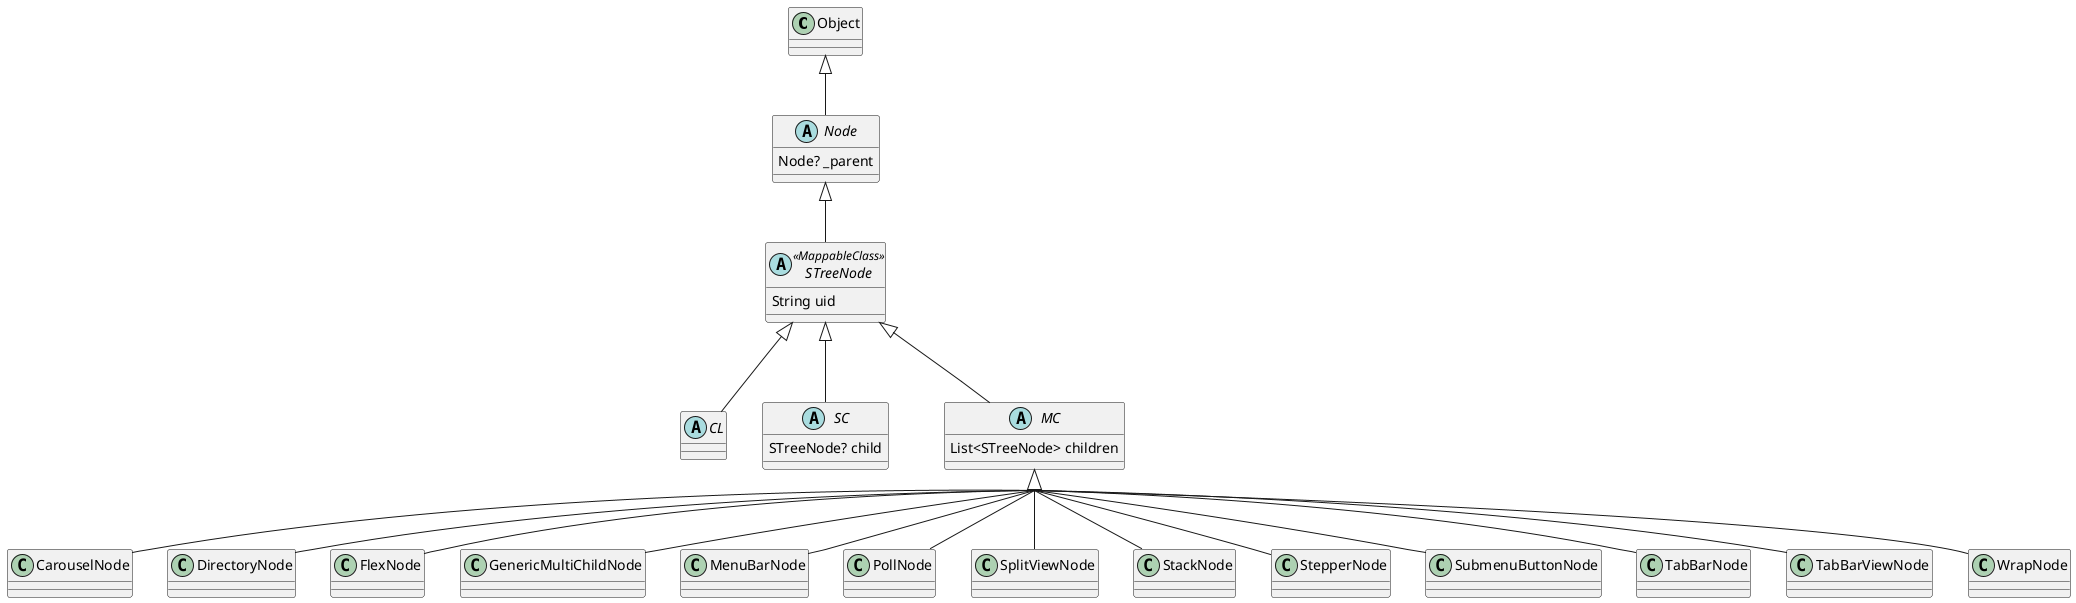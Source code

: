 
@startuml
'https://plantuml.com/class-diagram


class Object

abstract class Node extends Object {
    Node? _parent
}

abstract class STreeNode <<MappableClass>> extends Node {
    String uid
}

skinparam groupInheritance 17
abstract class CL extends STreeNode {}

skinparam groupInheritance 15
abstract class SC extends STreeNode {
   STreeNode? child
}

skinparam groupInheritance 13
abstract class MC extends STreeNode {
   List<STreeNode> children
}

'interface List
'interface Collection

'class AlgCNode extends CL
'class AssetImageNode extends CL
'class ChipNode extends CL
'class FileNode extends CL
'class FirebaseStorageImageNode extends CL
'class FSImageNode extends CL
'class GapNode extends CL
'class GoogleDriveIFrameNode extends CL
'class IFrameNode extends CL
'class MarkdownNode extends CL
'class PlaceholderNode extends CL
'class PollOptionNode extends CL
'class RichTextNode extends CL
'class StepNode extends CL
'class TextNode extends CL
'class UMLImageNode extends CL
'class YTNode extends CL

'class AlignNode extends SC
'class AspectRatioNode extends SC
'class ButtonNode extends SC
'class CenterNode extends SC
'class ContainerNode extends SC
'class DefaultTextStyleNode extends SC
'class ExpandedNode extends SC
'class FlexibleNode extends SC
'class GenericSingleChildNode extends SC
'class HotspotsNode extends SC
'class PaddingNode extends SC
'class PositionedNode extends SC
'class SingleChildScrollViewNode extends SC
'class SizedBoxNode extends SC
'class SnippetRootNode extends SC {
'  SnippetName name
'  RoutePath? routePath
'  String tags
'}

class CarouselNode extends MC
class DirectoryNode extends MC
class FlexNode extends MC
class GenericMultiChildNode extends MC
class MenuBarNode extends MC
class PollNode extends MC
class SplitViewNode extends MC
class StackNode extends MC
class StepperNode extends MC
class SubmenuButtonNode extends MC
class TabBarNode extends MC
class TabBarViewNode extends MC
class WrapNode extends MC

'enum TimeUnit {
'DAYS
'HOURS
'MINUTES
'}

@enduml